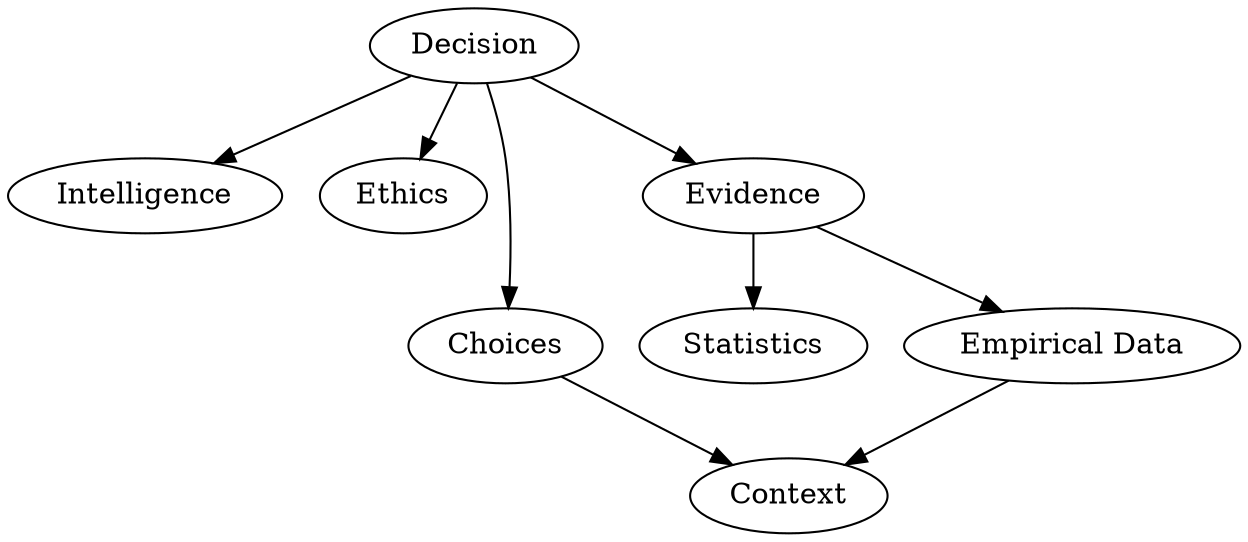 digraph G {

  rankdir=TB;

  /*
    TODO
    A weird concept related to freedom
    that humans think they can do

    Decision ties into Systems Theory concepts
    could use to more easily explain it
  */
  "Decision";

  /*
  
    Intelligence is a metric that measures the capability of an agent
    to make optimal decisions in relation to its goals
  
  */
  "Intelligence" [weight=1];

  /*
    Decision making constraint
    that optimizes for good (<- TODO) of systems of agents
  */
  "Ethics" [weight=1];

  // All possible decisions you could make in current context
  "Choices" [weight=1];

  // Evidence or NonEvidence are Inputs

  // Information that comes from context
  "Evidence" [weight=1];

  "Decision" -> "Intelligence";

  "Decision" -> "Ethics";

  "Decision" -> "Choices";

  "Decision" -> "Evidence";

  /*
    TODO context needs to be abstracted away from the Laws of Physics
    -- the semantics need to function in any type of reality irregardless of physics
    -- senses - inputs (consciousness O.O)
    -- example contexts:
        - being somewhere in physical reality
        - virtual context - being an agent inside of a virtual world like a game
        - simulation context - we ourselves could be in a simulation
                            - mostly irrelevant for daily lives but fu -}
  {-  spacetime coordinate
      - 3D location
      - time             -}
  */
  "Context";

  "Choices" -> "Context";

  "Evidence" -> "Statistics";

  "Evidence" -> "Empirical Data";

  "Empirical Data" -> "Context";
}